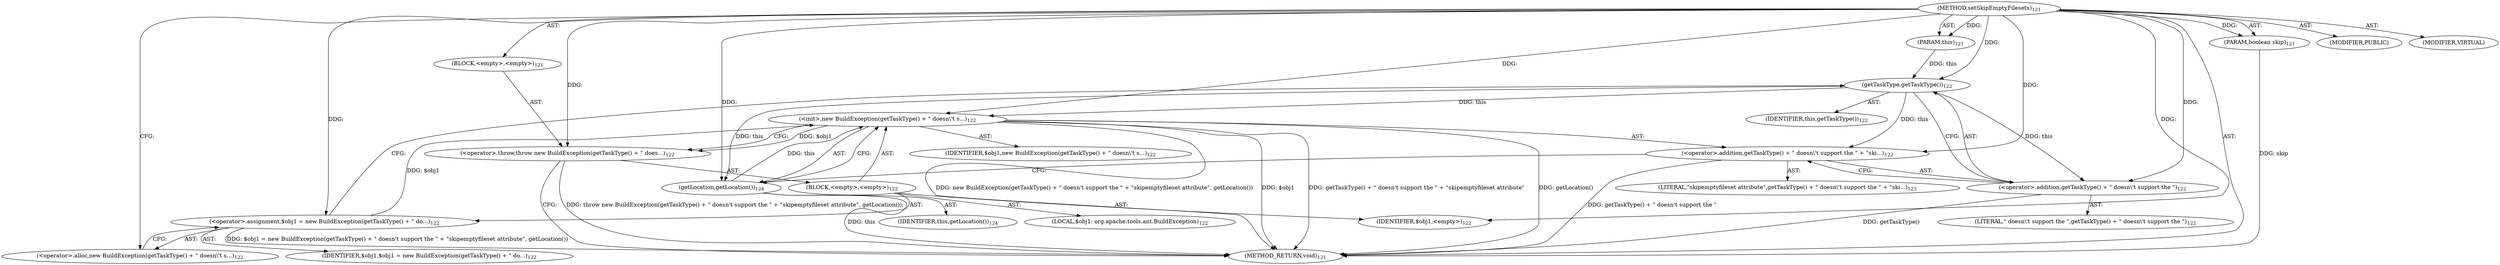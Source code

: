 digraph "setSkipEmptyFilesets" {  
"111669149699" [label = <(METHOD,setSkipEmptyFilesets)<SUB>121</SUB>> ]
"115964116994" [label = <(PARAM,this)<SUB>121</SUB>> ]
"115964116999" [label = <(PARAM,boolean skip)<SUB>121</SUB>> ]
"25769803780" [label = <(BLOCK,&lt;empty&gt;,&lt;empty&gt;)<SUB>121</SUB>> ]
"30064771086" [label = <(&lt;operator&gt;.throw,throw new BuildException(getTaskType() + &quot; does...)<SUB>122</SUB>> ]
"25769803781" [label = <(BLOCK,&lt;empty&gt;,&lt;empty&gt;)<SUB>122</SUB>> ]
"94489280514" [label = <(LOCAL,$obj1: org.apache.tools.ant.BuildException)<SUB>122</SUB>> ]
"30064771087" [label = <(&lt;operator&gt;.assignment,$obj1 = new BuildException(getTaskType() + &quot; do...)<SUB>122</SUB>> ]
"68719476753" [label = <(IDENTIFIER,$obj1,$obj1 = new BuildException(getTaskType() + &quot; do...)<SUB>122</SUB>> ]
"30064771088" [label = <(&lt;operator&gt;.alloc,new BuildException(getTaskType() + &quot; doesn\'t s...)<SUB>122</SUB>> ]
"30064771089" [label = <(&lt;init&gt;,new BuildException(getTaskType() + &quot; doesn\'t s...)<SUB>122</SUB>> ]
"68719476754" [label = <(IDENTIFIER,$obj1,new BuildException(getTaskType() + &quot; doesn\'t s...)<SUB>122</SUB>> ]
"30064771090" [label = <(&lt;operator&gt;.addition,getTaskType() + &quot; doesn\'t support the &quot; + &quot;ski...)<SUB>122</SUB>> ]
"30064771091" [label = <(&lt;operator&gt;.addition,getTaskType() + &quot; doesn\'t support the &quot;)<SUB>122</SUB>> ]
"30064771092" [label = <(getTaskType,getTaskType())<SUB>122</SUB>> ]
"68719476739" [label = <(IDENTIFIER,this,getTaskType())<SUB>122</SUB>> ]
"90194313219" [label = <(LITERAL,&quot; doesn\'t support the &quot;,getTaskType() + &quot; doesn\'t support the &quot;)<SUB>122</SUB>> ]
"90194313220" [label = <(LITERAL,&quot;skipemptyfileset attribute&quot;,getTaskType() + &quot; doesn\'t support the &quot; + &quot;ski...)<SUB>123</SUB>> ]
"30064771093" [label = <(getLocation,getLocation())<SUB>124</SUB>> ]
"68719476740" [label = <(IDENTIFIER,this,getLocation())<SUB>124</SUB>> ]
"68719476755" [label = <(IDENTIFIER,$obj1,&lt;empty&gt;)<SUB>122</SUB>> ]
"133143986182" [label = <(MODIFIER,PUBLIC)> ]
"133143986183" [label = <(MODIFIER,VIRTUAL)> ]
"128849018883" [label = <(METHOD_RETURN,void)<SUB>121</SUB>> ]
  "111669149699" -> "115964116994"  [ label = "AST: "] 
  "111669149699" -> "115964116999"  [ label = "AST: "] 
  "111669149699" -> "25769803780"  [ label = "AST: "] 
  "111669149699" -> "133143986182"  [ label = "AST: "] 
  "111669149699" -> "133143986183"  [ label = "AST: "] 
  "111669149699" -> "128849018883"  [ label = "AST: "] 
  "25769803780" -> "30064771086"  [ label = "AST: "] 
  "30064771086" -> "25769803781"  [ label = "AST: "] 
  "25769803781" -> "94489280514"  [ label = "AST: "] 
  "25769803781" -> "30064771087"  [ label = "AST: "] 
  "25769803781" -> "30064771089"  [ label = "AST: "] 
  "25769803781" -> "68719476755"  [ label = "AST: "] 
  "30064771087" -> "68719476753"  [ label = "AST: "] 
  "30064771087" -> "30064771088"  [ label = "AST: "] 
  "30064771089" -> "68719476754"  [ label = "AST: "] 
  "30064771089" -> "30064771090"  [ label = "AST: "] 
  "30064771089" -> "30064771093"  [ label = "AST: "] 
  "30064771090" -> "30064771091"  [ label = "AST: "] 
  "30064771090" -> "90194313220"  [ label = "AST: "] 
  "30064771091" -> "30064771092"  [ label = "AST: "] 
  "30064771091" -> "90194313219"  [ label = "AST: "] 
  "30064771092" -> "68719476739"  [ label = "AST: "] 
  "30064771093" -> "68719476740"  [ label = "AST: "] 
  "30064771086" -> "128849018883"  [ label = "CFG: "] 
  "30064771087" -> "30064771092"  [ label = "CFG: "] 
  "30064771089" -> "30064771086"  [ label = "CFG: "] 
  "30064771088" -> "30064771087"  [ label = "CFG: "] 
  "30064771090" -> "30064771093"  [ label = "CFG: "] 
  "30064771093" -> "30064771089"  [ label = "CFG: "] 
  "30064771091" -> "30064771090"  [ label = "CFG: "] 
  "30064771092" -> "30064771091"  [ label = "CFG: "] 
  "111669149699" -> "30064771088"  [ label = "CFG: "] 
  "115964116999" -> "128849018883"  [ label = "DDG: skip"] 
  "30064771087" -> "128849018883"  [ label = "DDG: $obj1 = new BuildException(getTaskType() + &quot; doesn\'t support the &quot; + &quot;skipemptyfileset attribute&quot;, getLocation())"] 
  "30064771089" -> "128849018883"  [ label = "DDG: $obj1"] 
  "30064771091" -> "128849018883"  [ label = "DDG: getTaskType()"] 
  "30064771090" -> "128849018883"  [ label = "DDG: getTaskType() + &quot; doesn\'t support the &quot;"] 
  "30064771089" -> "128849018883"  [ label = "DDG: getTaskType() + &quot; doesn\'t support the &quot; + &quot;skipemptyfileset attribute&quot;"] 
  "30064771093" -> "128849018883"  [ label = "DDG: this"] 
  "30064771089" -> "128849018883"  [ label = "DDG: getLocation()"] 
  "30064771089" -> "128849018883"  [ label = "DDG: new BuildException(getTaskType() + &quot; doesn\'t support the &quot; + &quot;skipemptyfileset attribute&quot;, getLocation())"] 
  "30064771086" -> "128849018883"  [ label = "DDG: throw new BuildException(getTaskType() + &quot; doesn\'t support the &quot; + &quot;skipemptyfileset attribute&quot;, getLocation());"] 
  "111669149699" -> "115964116994"  [ label = "DDG: "] 
  "111669149699" -> "115964116999"  [ label = "DDG: "] 
  "30064771089" -> "30064771086"  [ label = "DDG: $obj1"] 
  "111669149699" -> "30064771086"  [ label = "DDG: "] 
  "111669149699" -> "30064771087"  [ label = "DDG: "] 
  "111669149699" -> "68719476755"  [ label = "DDG: "] 
  "30064771087" -> "30064771089"  [ label = "DDG: $obj1"] 
  "111669149699" -> "30064771089"  [ label = "DDG: "] 
  "30064771092" -> "30064771089"  [ label = "DDG: this"] 
  "30064771093" -> "30064771089"  [ label = "DDG: this"] 
  "30064771092" -> "30064771090"  [ label = "DDG: this"] 
  "111669149699" -> "30064771090"  [ label = "DDG: "] 
  "30064771092" -> "30064771093"  [ label = "DDG: this"] 
  "111669149699" -> "30064771093"  [ label = "DDG: "] 
  "30064771092" -> "30064771091"  [ label = "DDG: this"] 
  "111669149699" -> "30064771091"  [ label = "DDG: "] 
  "115964116994" -> "30064771092"  [ label = "DDG: this"] 
  "111669149699" -> "30064771092"  [ label = "DDG: "] 
}
